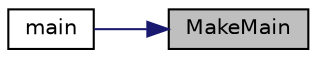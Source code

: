 digraph "MakeMain"
{
 // LATEX_PDF_SIZE
  edge [fontname="Helvetica",fontsize="10",labelfontname="Helvetica",labelfontsize="10"];
  node [fontname="Helvetica",fontsize="10",shape=record];
  rankdir="RL";
  Node14 [label="MakeMain",height=0.2,width=0.4,color="black", fillcolor="grey75", style="filled", fontcolor="black",tooltip="Function used for creating and drawing main menu on screen."];
  Node14 -> Node15 [dir="back",color="midnightblue",fontsize="10",style="solid",fontname="Helvetica"];
  Node15 [label="main",height=0.2,width=0.4,color="black", fillcolor="white", style="filled",URL="$_main_8c.html#a0ddf1224851353fc92bfbff6f499fa97",tooltip=" "];
}
